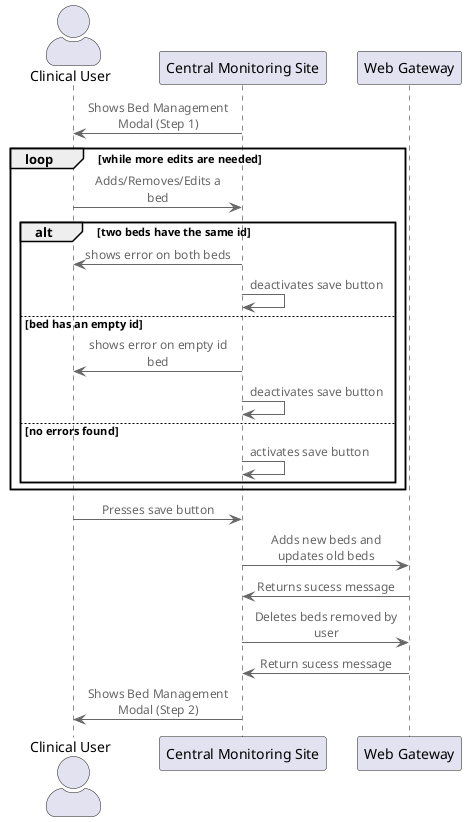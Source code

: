 @startuml Update beds
!include <C4/C4_Component>

actor       "Clinical User"  as user
participant "Central Monitoring Site" as cms
participant "Web Gateway" as web

cms -> user : Shows Bed Management Modal (Step 1)
loop while more edits are needed
    user -> cms : Adds/Removes/Edits a bed
    alt two beds have the same id
        cms -> user : shows error on both beds
        cms -> cms : deactivates save button
    else bed has an empty id
        cms -> user : shows error on empty id bed
        cms -> cms : deactivates save button
    else no errors found
        cms -> cms : activates save button
    end
end
user -> cms : Presses save button
cms -> web : Adds new beds and updates old beds
web -> cms : Returns sucess message
cms -> web : Deletes beds removed by user
web -> cms : Return sucess message
cms -> user : Shows Bed Management Modal (Step 2) 


@enduml